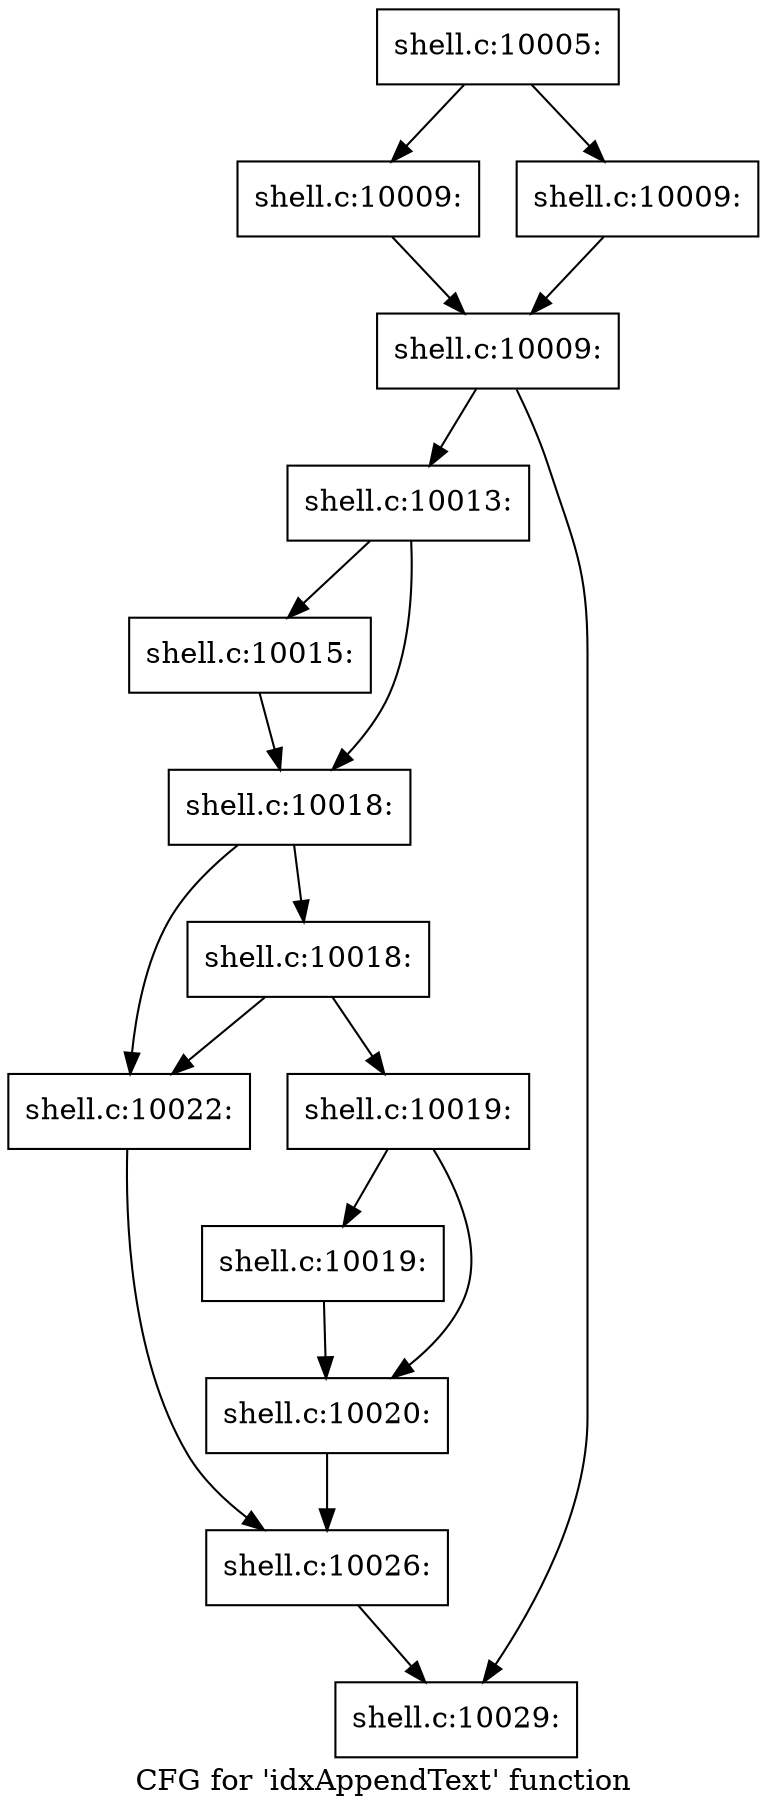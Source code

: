 digraph "CFG for 'idxAppendText' function" {
	label="CFG for 'idxAppendText' function";

	Node0x560276ce5f20 [shape=record,label="{shell.c:10005:}"];
	Node0x560276ce5f20 -> Node0x560276ceb260;
	Node0x560276ce5f20 -> Node0x560276ceb2b0;
	Node0x560276ceb260 [shape=record,label="{shell.c:10009:}"];
	Node0x560276ceb260 -> Node0x560276ceb300;
	Node0x560276ceb2b0 [shape=record,label="{shell.c:10009:}"];
	Node0x560276ceb2b0 -> Node0x560276ceb300;
	Node0x560276ceb300 [shape=record,label="{shell.c:10009:}"];
	Node0x560276ceb300 -> Node0x560276cebf80;
	Node0x560276ceb300 -> Node0x560276cebfd0;
	Node0x560276cebf80 [shape=record,label="{shell.c:10013:}"];
	Node0x560276cebf80 -> Node0x560276cec780;
	Node0x560276cebf80 -> Node0x560276cec7d0;
	Node0x560276cec780 [shape=record,label="{shell.c:10015:}"];
	Node0x560276cec780 -> Node0x560276cec7d0;
	Node0x560276cec7d0 [shape=record,label="{shell.c:10018:}"];
	Node0x560276cec7d0 -> Node0x560276ced480;
	Node0x560276cec7d0 -> Node0x560276ced430;
	Node0x560276ced480 [shape=record,label="{shell.c:10018:}"];
	Node0x560276ced480 -> Node0x560276ced390;
	Node0x560276ced480 -> Node0x560276ced430;
	Node0x560276ced390 [shape=record,label="{shell.c:10019:}"];
	Node0x560276ced390 -> Node0x560276ced9d0;
	Node0x560276ced390 -> Node0x560276ceda20;
	Node0x560276ced9d0 [shape=record,label="{shell.c:10019:}"];
	Node0x560276ced9d0 -> Node0x560276ceda20;
	Node0x560276ceda20 [shape=record,label="{shell.c:10020:}"];
	Node0x560276ceda20 -> Node0x560276ced3e0;
	Node0x560276ced430 [shape=record,label="{shell.c:10022:}"];
	Node0x560276ced430 -> Node0x560276ced3e0;
	Node0x560276ced3e0 [shape=record,label="{shell.c:10026:}"];
	Node0x560276ced3e0 -> Node0x560276cebfd0;
	Node0x560276cebfd0 [shape=record,label="{shell.c:10029:}"];
}
